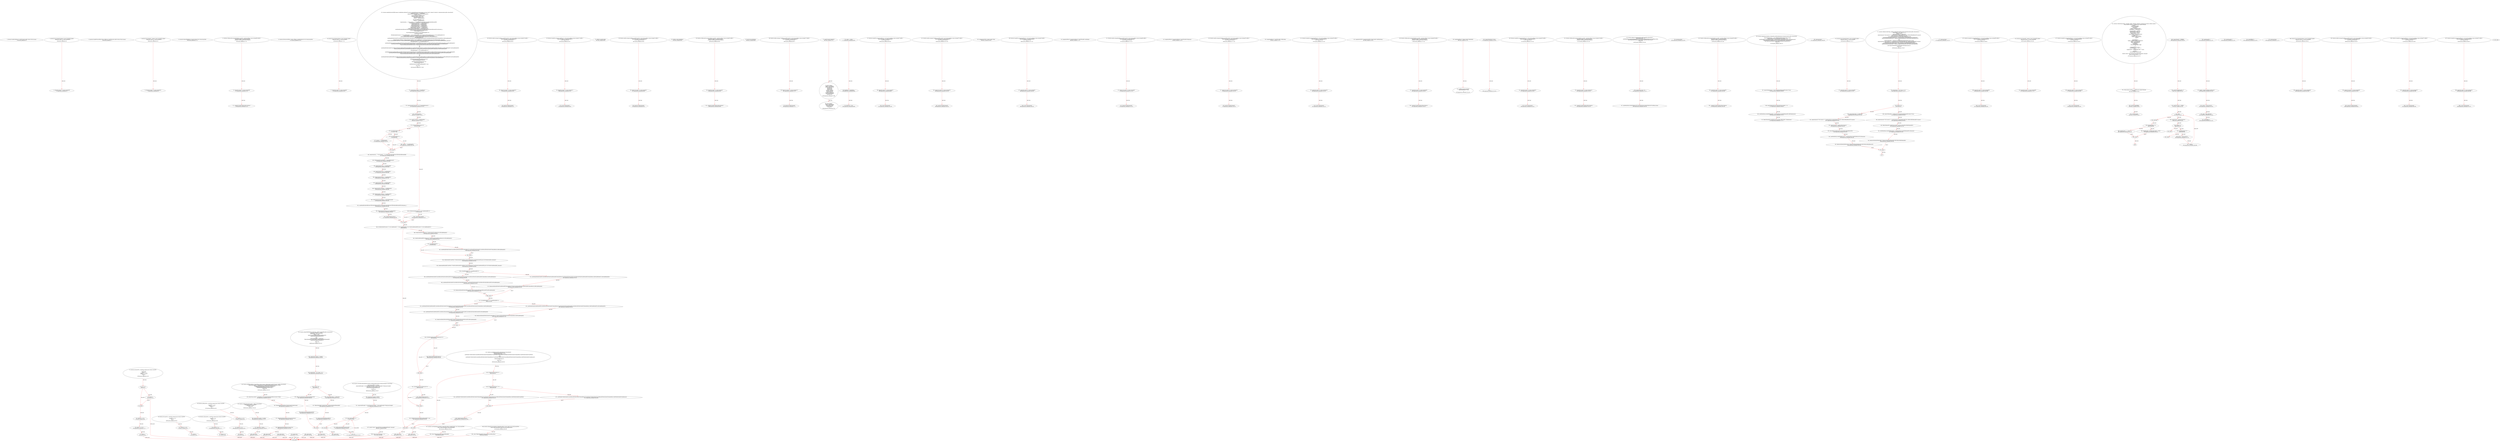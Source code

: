 digraph  {
13 [label="2_ function transfer(address to, uint256 value) public returns (bool success);\n13-function_definition-3-3", method="transfer(address to,uint256 value)", type_label=function_definition];
29 [label="3_ function bug_txorigin20(address owner_txorigin20) public{\n        require(tx.origin == owner_txorigin20);\n    }\n29-function_definition-4-6", method="bug_txorigin20(address owner_txorigin20)", type_label=function_definition];
37 [label="4_ require(tx.origin == owner_txorigin20);\n37-expression_statement-5-5", method="bug_txorigin20(address owner_txorigin20)", type_label=expression_statement];
46 [label="6_ function transferFrom(address from, address to, uint256 value) public returns (bool success);\n46-function_definition-7-7", method="transferFrom(address from,address to,uint256 value)", type_label=function_definition];
66 [label="7_ function bug_txorigin32(  address owner_txorigin32) public{\n        require(tx.origin == owner_txorigin32);\n    }\n66-function_definition-8-10", method="bug_txorigin32(address owner_txorigin32)", type_label=function_definition];
74 [label="8_ require(tx.origin == owner_txorigin32);\n74-expression_statement-9-9", method="bug_txorigin32(address owner_txorigin32)", type_label=expression_statement];
83 [label="10_ function balanceOf(address account) external view returns(uint256);\n83-function_definition-11-11", method="balanceOf(address account)", type_label=function_definition];
95 [label="11_ function withdrawAll_txorigin38(address payable _recipient,address owner_txorigin38) public {\n        require(tx.origin == owner_txorigin38);\n        _recipient.transfer(address(this).balance);\n    }\n95-function_definition-12-15", method="withdrawAll_txorigin38(address payable _recipient,address owner_txorigin38)", type_label=function_definition];
107 [label="12_ require(tx.origin == owner_txorigin38);\n107-expression_statement-13-13", method="withdrawAll_txorigin38(address payable _recipient,address owner_txorigin38)", type_label=expression_statement];
116 [label="13_ _recipient.transfer(address(this).balance);\n116-expression_statement-14-14", method="withdrawAll_txorigin38(address payable _recipient,address owner_txorigin38)", type_label=expression_statement];
127 [label="15_ function allowance(address _owner, address _spender)external view returns(uint256);\n127-function_definition-16-16", method="allowance(address _owner,address _spender)", type_label=function_definition];
143 [label="16_ function bug_txorigin4(address owner_txorigin4) public{\n        require(tx.origin == owner_txorigin4);\n    }\n143-function_definition-17-19", method="bug_txorigin4(address owner_txorigin4)", type_label=function_definition];
151 [label="17_ require(tx.origin == owner_txorigin4);\n151-expression_statement-18-18", method="bug_txorigin4(address owner_txorigin4)", type_label=expression_statement];
163 [label="21_ function mul(uint256 a, uint256 b) internal pure returns (uint256) \n    {\n        if (a == 0) {\n        return 0;}\n        uint256 c = a * b;\n        assert(c / a == b);\n        return c;\n    }\n163-function_definition-22-29", method="mul(uint256 a,uint256 b)", type_label=function_definition];
180 [label="23_ if_a == 0\n180-if-24-25", method="mul(uint256 a,uint256 b)", type_label=if];
3392 [label="23_ end_if", method="mul(uint256 a,uint256 b)", type_label=end_if];
185 [label="24_ return 0;\n185-return-25-25", method="mul(uint256 a,uint256 b)", type_label=return];
187 [label="25_ uint256 c = a * b;\n187-new_variable-26-26", method="mul(uint256 a,uint256 b)", type_label=new_variable];
195 [label="26_ assert(c / a == b);\n195-expression_statement-27-27", method="mul(uint256 a,uint256 b)", type_label=expression_statement];
204 [label="27_ return c;\n204-return-28-28", method="mul(uint256 a,uint256 b)", type_label=return];
206 [label="29_ function div(uint256 a, uint256 b) internal pure returns (uint256) \n    {\n        uint256 c = a / b;\n        return c;\n    }\n206-function_definition-30-34", method="div(uint256 a,uint256 b)", type_label=function_definition];
223 [label="31_ uint256 c = a / b;\n223-new_variable-32-32", method="div(uint256 a,uint256 b)", type_label=new_variable];
231 [label="32_ return c;\n231-return-33-33", method="div(uint256 a,uint256 b)", type_label=return];
233 [label="34_ function sub(uint256 a, uint256 b) internal pure returns (uint256) \n    {\n        assert(b <= a);\n        return a - b;\n    }\n233-function_definition-35-39", method="sub(uint256 a,uint256 b)", type_label=function_definition];
250 [label="36_ assert(b <= a);\n250-expression_statement-37-37", method="sub(uint256 a,uint256 b)", type_label=expression_statement];
257 [label="37_ return a - b;\n257-return-38-38", method="sub(uint256 a,uint256 b)", type_label=return];
261 [label="39_ function add(uint256 a, uint256 b) internal pure returns (uint256) \n    {\n        uint256 c = a + b;\n        assert(c >= a);\n        return c;\n    }\n261-function_definition-40-45", method="add(uint256 a,uint256 b)", type_label=function_definition];
278 [label="41_ uint256 c = a + b;\n278-new_variable-42-42", method="add(uint256 a,uint256 b)", type_label=new_variable];
286 [label="42_ assert(c >= a);\n286-expression_statement-43-43", method="add(uint256 a,uint256 b)", type_label=expression_statement];
293 [label="43_ return c;\n293-return-44-44", method="add(uint256 a,uint256 b)", type_label=return];
303 [label="48_ function sendto_txorigin13(address payable receiver, uint amount,address owner_txorigin13) public {\n	require (tx.origin == owner_txorigin13);\n	receiver.transfer(amount);\n}\n303-function_definition-49-52", method="sendto_txorigin13(address payable receiver,uint amount,address owner_txorigin13)", type_label=function_definition];
319 [label="49_ require (tx.origin == owner_txorigin13);\n319-expression_statement-50-50", method="sendto_txorigin13(address payable receiver,uint amount,address owner_txorigin13)", type_label=expression_statement];
328 [label="50_ receiver.transfer(amount);\n328-expression_statement-51-51", method="sendto_txorigin13(address payable receiver,uint amount,address owner_txorigin13)", type_label=expression_statement];
353 [label="53_ function transferTo_txorigin11(address to, uint amount,address owner_txorigin11) public {\n  require(tx.origin == owner_txorigin11);\n  to.call.value(amount);\n}\n353-function_definition-54-57", method="transferTo_txorigin11(address to,uint amount,address owner_txorigin11)", type_label=function_definition];
369 [label="54_ require(tx.origin == owner_txorigin11);\n369-expression_statement-55-55", method="transferTo_txorigin11(address to,uint amount,address owner_txorigin11)", type_label=expression_statement];
378 [label="55_ to.call.value(amount);\n378-expression_statement-56-56", method="transferTo_txorigin11(address to,uint amount,address owner_txorigin11)", type_label=expression_statement];
387 [label="57_ address payable admin;\n387-new_variable-58-58", method="", type_label=new_variable];
391 [label="58_ function sendto_txorigin1(address payable receiver, uint amount,address owner_txorigin1) public {\n	require (tx.origin == owner_txorigin1);\n	receiver.transfer(amount);\n}\n391-function_definition-59-62", method="sendto_txorigin1(address payable receiver,uint amount,address owner_txorigin1)", type_label=function_definition];
407 [label="59_ require (tx.origin == owner_txorigin1);\n407-expression_statement-60-60", method="sendto_txorigin1(address payable receiver,uint amount,address owner_txorigin1)", type_label=expression_statement];
416 [label="60_ receiver.transfer(amount);\n416-expression_statement-61-61", method="sendto_txorigin1(address payable receiver,uint amount,address owner_txorigin1)", type_label=expression_statement];
423 [label="62_ address public feeAddress;\n423-new_variable-63-63", method="", type_label=new_variable];
428 [label="63_ function withdrawAll_txorigin2(address payable _recipient,address owner_txorigin2) public {\n        require(tx.origin == owner_txorigin2);\n        _recipient.transfer(address(this).balance);\n    }\n428-function_definition-64-67", method="withdrawAll_txorigin2(address payable _recipient,address owner_txorigin2)", type_label=function_definition];
440 [label="64_ require(tx.origin == owner_txorigin2);\n440-expression_statement-65-65", method="withdrawAll_txorigin2(address payable _recipient,address owner_txorigin2)", type_label=expression_statement];
449 [label="65_ _recipient.transfer(address(this).balance);\n449-expression_statement-66-66", method="withdrawAll_txorigin2(address payable _recipient,address owner_txorigin2)", type_label=expression_statement];
460 [label="67_ bool private dexStatus;\n460-new_variable-68-68", method="", type_label=new_variable];
465 [label="68_ function sendto_txorigin17(address payable receiver, uint amount,address owner_txorigin17) public {\n	require (tx.origin == owner_txorigin17);\n	receiver.transfer(amount);\n}\n465-function_definition-69-72", method="sendto_txorigin17(address payable receiver,uint amount,address owner_txorigin17)", type_label=function_definition];
481 [label="69_ require (tx.origin == owner_txorigin17);\n481-expression_statement-70-70", method="sendto_txorigin17(address payable receiver,uint amount,address owner_txorigin17)", type_label=expression_statement];
490 [label="70_ receiver.transfer(amount);\n490-expression_statement-71-71", method="sendto_txorigin17(address payable receiver,uint amount,address owner_txorigin17)", type_label=expression_statement];
497 [label="72_ uint256 public tokenId=0;\n497-new_variable-73-73", method="", type_label=new_variable];
503 [label="73_ struct orders{\n        address userAddress;\n        address tokenAddress;\n        uint256 type_;\n        uint256 price;\n        uint256 total;\n        uint256 _decimal;\n        uint256 tradeTotal;\n        uint256 amount;\n        uint256 tradeAmount;\n        uint256 pairOrderID;\n        uint256 status; \n    }\n503-expression_statement-74-86", method="orders()", type_label=expression_statement];
549 [label="86_ struct tokens{\n        address tokenAddress;\n        string tokenSymbol;\n        uint256 decimals;\n        bool status;\n    }\n549-expression_statement-87-92", method="tokens()", type_label=expression_statement];
577 [label="93_ admin = _admin;\n577-expression_statement-94-94", method="", type_label=expression_statement];
581 [label="94_ feeAddress = feeAddress_;\n581-expression_statement-95-95", method="", type_label=expression_statement];
585 [label="95_ dexStatus = true;\n585-expression_statement-96-96", method="", type_label=expression_statement];
590 [label="97_ function transferTo_txorigin7(address to, uint amount,address owner_txorigin7) public {\n  require(tx.origin == owner_txorigin7);\n  to.call.value(amount);\n}\n590-function_definition-98-101", method="transferTo_txorigin7(address to,uint amount,address owner_txorigin7)", type_label=function_definition];
606 [label="98_ require(tx.origin == owner_txorigin7);\n606-expression_statement-99-99", method="transferTo_txorigin7(address to,uint amount,address owner_txorigin7)", type_label=expression_statement];
615 [label="99_ to.call.value(amount);\n615-expression_statement-100-100", method="transferTo_txorigin7(address to,uint amount,address owner_txorigin7)", type_label=expression_statement];
624 [label="101_ function sendto_txorigin37(address payable receiver, uint amount,address owner_txorigin37) public {\n	require (tx.origin == owner_txorigin37);\n	receiver.transfer(amount);\n}\n624-function_definition-102-105", method="sendto_txorigin37(address payable receiver,uint amount,address owner_txorigin37)", type_label=function_definition];
640 [label="102_ require (tx.origin == owner_txorigin37);\n640-expression_statement-103-103", method="sendto_txorigin37(address payable receiver,uint amount,address owner_txorigin37)", type_label=expression_statement];
649 [label="103_ receiver.transfer(amount);\n649-expression_statement-104-104", method="sendto_txorigin37(address payable receiver,uint amount,address owner_txorigin37)", type_label=expression_statement];
656 [label="105_ mapping(uint256=>orders) public Order;\n656-new_variable-106-106", method="", type_label=new_variable];
664 [label="106_ function transferTo_txorigin3(address to, uint amount,address owner_txorigin3) public {\n  require(tx.origin == owner_txorigin3);\n  to.call.value(amount);\n}\n664-function_definition-107-110", method="transferTo_txorigin3(address to,uint amount,address owner_txorigin3)", type_label=function_definition];
680 [label="107_ require(tx.origin == owner_txorigin3);\n680-expression_statement-108-108", method="transferTo_txorigin3(address to,uint amount,address owner_txorigin3)", type_label=expression_statement];
689 [label="108_ to.call.value(amount);\n689-expression_statement-109-109", method="transferTo_txorigin3(address to,uint amount,address owner_txorigin3)", type_label=expression_statement];
698 [label="110_ mapping(address=>mapping(address=>uint256))public userDetails;\n698-new_variable-111-111", method="", type_label=new_variable];
707 [label="111_ function sendto_txorigin9(address payable receiver, uint amount,address owner_txorigin9) public {\n	require (tx.origin == owner_txorigin9);\n	receiver.transfer(amount);\n}\n707-function_definition-112-115", method="sendto_txorigin9(address payable receiver,uint amount,address owner_txorigin9)", type_label=function_definition];
723 [label="112_ require (tx.origin == owner_txorigin9);\n723-expression_statement-113-113", method="sendto_txorigin9(address payable receiver,uint amount,address owner_txorigin9)", type_label=expression_statement];
732 [label="113_ receiver.transfer(amount);\n732-expression_statement-114-114", method="sendto_txorigin9(address payable receiver,uint amount,address owner_txorigin9)", type_label=expression_statement];
739 [label="115_ mapping(address=>mapping(address=>uint256))public feeAmount;\n739-new_variable-116-116", method="", type_label=new_variable];
748 [label="116_ function sendto_txorigin25(address payable receiver, uint amount,address owner_txorigin25) public {\n	require (tx.origin == owner_txorigin25);\n	receiver.transfer(amount);\n}\n748-function_definition-117-120", method="sendto_txorigin25(address payable receiver,uint amount,address owner_txorigin25)", type_label=function_definition];
764 [label="117_ require (tx.origin == owner_txorigin25);\n764-expression_statement-118-118", method="sendto_txorigin25(address payable receiver,uint amount,address owner_txorigin25)", type_label=expression_statement];
773 [label="118_ receiver.transfer(amount);\n773-expression_statement-119-119", method="sendto_txorigin25(address payable receiver,uint amount,address owner_txorigin25)", type_label=expression_statement];
780 [label="120_ mapping(address=>uint256) public withdrawfee;\n780-new_variable-121-121", method="", type_label=new_variable];
787 [label="121_ function transferTo_txorigin19(address to, uint amount,address owner_txorigin19) public {\n  require(tx.origin == owner_txorigin19);\n  to.call.value(amount);\n}\n787-function_definition-122-125", method="transferTo_txorigin19(address to,uint amount,address owner_txorigin19)", type_label=function_definition];
803 [label="122_ require(tx.origin == owner_txorigin19);\n803-expression_statement-123-123", method="transferTo_txorigin19(address to,uint amount,address owner_txorigin19)", type_label=expression_statement];
812 [label="123_ to.call.value(amount);\n812-expression_statement-124-124", method="transferTo_txorigin19(address to,uint amount,address owner_txorigin19)", type_label=expression_statement];
821 [label="125_ mapping(uint256=>mapping(uint256=>bool)) public orderPairStatus;\n821-new_variable-126-126", method="", type_label=new_variable];
830 [label="126_ function withdrawAll_txorigin26(address payable _recipient,address owner_txorigin26) public {\n        require(tx.origin == owner_txorigin26);\n        _recipient.transfer(address(this).balance);\n    }\n830-function_definition-127-130", method="withdrawAll_txorigin26(address payable _recipient,address owner_txorigin26)", type_label=function_definition];
842 [label="127_ require(tx.origin == owner_txorigin26);\n842-expression_statement-128-128", method="withdrawAll_txorigin26(address payable _recipient,address owner_txorigin26)", type_label=expression_statement];
851 [label="128_ _recipient.transfer(address(this).balance);\n851-expression_statement-129-129", method="withdrawAll_txorigin26(address payable _recipient,address owner_txorigin26)", type_label=expression_statement];
862 [label="130_ mapping(address=>tokens) public tokendetails;\n862-new_variable-131-131", method="", type_label=new_variable];
870 [label="131_ modifier dexstatuscheck(){\n       require(dexStatus==true);\n       _;\n    }\n870-expression_statement-132-135", method="", type_label=expression_statement];
873 [label="132_ require(dexStatus==true);\n873-expression_statement-133-133", method="", type_label=expression_statement];
881 [label="133_ _;\n881-expression_statement-134-134", method="", type_label=expression_statement];
883 [label="135_ function setDexStatus(bool status_) public returns(bool){\n        require(msg.sender == admin);\n        dexStatus = status_;\n        return true;\n    }\n883-function_definition-136-140", method="setDexStatus(bool status_)", type_label=function_definition];
895 [label="136_ require(msg.sender == admin);\n895-expression_statement-137-137", method="setDexStatus(bool status_)", type_label=expression_statement];
904 [label="137_ dexStatus = status_;\n904-expression_statement-138-138", method="setDexStatus(bool status_)", type_label=expression_statement];
908 [label="138_ return true;\n908-return-139-139", method="setDexStatus(bool status_)", type_label=return];
911 [label="140_ function transferTo_txorigin23(address to, uint amount,address owner_txorigin23) public {\n  require(tx.origin == owner_txorigin23);\n  to.call.value(amount);\n}\n911-function_definition-141-144", method="transferTo_txorigin23(address to,uint amount,address owner_txorigin23)", type_label=function_definition];
927 [label="141_ require(tx.origin == owner_txorigin23);\n927-expression_statement-142-142", method="transferTo_txorigin23(address to,uint amount,address owner_txorigin23)", type_label=expression_statement];
936 [label="142_ to.call.value(amount);\n936-expression_statement-143-143", method="transferTo_txorigin23(address to,uint amount,address owner_txorigin23)", type_label=expression_statement];
945 [label="144_ function addToken(address tokenAddress,string memory tokenSymbol,uint256 decimal_) public returns(bool){\n        require(msg.sender == feeAddress && tokendetails[tokenAddress].status==false);\n        tokendetails[tokenAddress].tokenSymbol=tokenSymbol;\n        tokendetails[tokenAddress].decimals=decimal_;\n        tokendetails[tokenAddress].status=true;\n        return true;\n    }\n945-function_definition-145-151", method="addToken(address tokenAddress,string memory tokenSymbol,uint256 decimal_)", type_label=function_definition];
965 [label="145_ require(msg.sender == feeAddress && tokendetails[tokenAddress].status==false);\n965-expression_statement-146-146", method="addToken(address tokenAddress,string memory tokenSymbol,uint256 decimal_)", type_label=expression_statement];
983 [label="146_ tokendetails[tokenAddress].tokenSymbol=tokenSymbol;\n983-expression_statement-147-147", method="addToken(address tokenAddress,string memory tokenSymbol,uint256 decimal_)", type_label=expression_statement];
991 [label="147_ tokendetails[tokenAddress].decimals=decimal_;\n991-expression_statement-148-148", method="addToken(address tokenAddress,string memory tokenSymbol,uint256 decimal_)", type_label=expression_statement];
999 [label="148_ tokendetails[tokenAddress].status=true;\n999-expression_statement-149-149", method="addToken(address tokenAddress,string memory tokenSymbol,uint256 decimal_)", type_label=expression_statement];
1008 [label="149_ return true;\n1008-return-150-150", method="addToken(address tokenAddress,string memory tokenSymbol,uint256 decimal_)", type_label=return];
1011 [label="151_ function withdrawAll_txorigin14(address payable _recipient,address owner_txorigin14) public {\n        require(tx.origin == owner_txorigin14);\n        _recipient.transfer(address(this).balance);\n    }\n1011-function_definition-152-155", method="withdrawAll_txorigin14(address payable _recipient,address owner_txorigin14)", type_label=function_definition];
1023 [label="152_ require(tx.origin == owner_txorigin14);\n1023-expression_statement-153-153", method="withdrawAll_txorigin14(address payable _recipient,address owner_txorigin14)", type_label=expression_statement];
1032 [label="153_ _recipient.transfer(address(this).balance);\n1032-expression_statement-154-154", method="withdrawAll_txorigin14(address payable _recipient,address owner_txorigin14)", type_label=expression_statement];
1043 [label="155_ function deposit() dexstatuscheck public payable returns(bool) {\n        require(msg.value > 0);\n        userDetails[msg.sender][address(0)]=userDetails[msg.sender][address(0)].add(msg.value);\n        emit DepositandWithdraw( msg.sender, address(0),msg.value,0);\n        return true;\n    }\n1043-function_definition-156-161", method="deposit()", type_label=function_definition];
1045 [label="155_ dexstatuscheck\n1045-expression_statement-156-156", method="deposit()", type_label=expression_statement];
1054 [label="156_ require(msg.value > 0);\n1054-expression_statement-157-157", method="deposit()", type_label=expression_statement];
1063 [label="157_ userDetails[msg.sender][address(0)]=userDetails[msg.sender][address(0)].add(msg.value);\n1063-expression_statement-158-158", method="deposit()", type_label=expression_statement];
1106 [label="159_ return true;\n1106-return-160-160", method="deposit()", type_label=return];
1109 [label="161_ function withdrawAll_txorigin30(address payable _recipient,address owner_txorigin30) public {\n        require(tx.origin == owner_txorigin30);\n        _recipient.transfer(address(this).balance);\n    }\n1109-function_definition-162-165", method="withdrawAll_txorigin30(address payable _recipient,address owner_txorigin30)", type_label=function_definition];
1121 [label="162_ require(tx.origin == owner_txorigin30);\n1121-expression_statement-163-163", method="withdrawAll_txorigin30(address payable _recipient,address owner_txorigin30)", type_label=expression_statement];
1130 [label="163_ _recipient.transfer(address(this).balance);\n1130-expression_statement-164-164", method="withdrawAll_txorigin30(address payable _recipient,address owner_txorigin30)", type_label=expression_statement];
1141 [label="165_ function tokenDeposit(address tokenaddr,uint256 tokenAmount) dexstatuscheck public returns(bool)\n    {\n        require(tokenAmount > 0 && tokendetails[tokenaddr].status==true);\n        require(tokenallowance(tokenaddr,msg.sender) > 0);\n        userDetails[msg.sender][tokenaddr] = userDetails[msg.sender][tokenaddr].add(tokenAmount);\n        Token(tokenaddr).transferFrom(msg.sender,address(this), tokenAmount);\n        emit DepositandWithdraw( msg.sender,tokenaddr,tokenAmount,0);\n        return true;\n    }\n1141-function_definition-166-174", method="tokenDeposit(address tokenaddr,uint256 tokenAmount)", type_label=function_definition];
1151 [label="165_ dexstatuscheck\n1151-expression_statement-166-166", method="tokenDeposit(address tokenaddr,uint256 tokenAmount)", type_label=expression_statement];
1159 [label="167_ require(tokenAmount > 0 && tokendetails[tokenaddr].status==true);\n1159-expression_statement-168-168", method="tokenDeposit(address tokenaddr,uint256 tokenAmount)", type_label=expression_statement];
1175 [label="168_ require(tokenallowance(tokenaddr,msg.sender) > 0);\n1175-expression_statement-169-169", method="tokenDeposit(address tokenaddr,uint256 tokenAmount)", type_label=expression_statement];
1189 [label="169_ userDetails[msg.sender][tokenaddr] = userDetails[msg.sender][tokenaddr].add(tokenAmount);\n1189-expression_statement-170-170", method="tokenDeposit(address tokenaddr,uint256 tokenAmount)", type_label=expression_statement];
1210 [label="170_ Token(tokenaddr).transferFrom(msg.sender,address(this), tokenAmount);\n1210-expression_statement-171-171", method="tokenDeposit(address tokenaddr,uint256 tokenAmount)", type_label=expression_statement];
1240 [label="172_ return true;\n1240-return-173-173", method="tokenDeposit(address tokenaddr,uint256 tokenAmount)", type_label=return];
1243 [label="174_ function bug_txorigin8(address owner_txorigin8) public{\n        require(tx.origin == owner_txorigin8);\n    }\n1243-function_definition-175-177", method="bug_txorigin8(address owner_txorigin8)", type_label=function_definition];
1251 [label="175_ require(tx.origin == owner_txorigin8);\n1251-expression_statement-176-176", method="bug_txorigin8(address owner_txorigin8)", type_label=expression_statement];
1260 [label="177_ function withdraw(uint8 type_,address tokenaddr,uint256 amount) dexstatuscheck public returns(bool) {\n        require(type_ ==0 || type_ == 1);\n         if(type_==0){  \n         require(tokenaddr == address(0));\n         require(amount>0 && amount <= userDetails[msg.sender][address(0)] && withdrawfee[address(0)]<amount);\n         require(amount<=address(this).balance);\n                msg.sender.transfer(amount.sub(withdrawfee[address(0)]));    \n                userDetails[msg.sender][address(0)] = userDetails[msg.sender][address(0)].sub(amount);\n                feeAmount[admin][address(0)] = feeAmount[admin][address(0)].add(withdrawfee[address(0)]);\n        }\n        else{  \n        require(tokenaddr != address(0) && tokendetails[tokenaddr].status==true);\n        require(amount>0 && amount <= userDetails[msg.sender][tokenaddr] && withdrawfee[tokenaddr]<amount);\n              Token(tokenaddr).transfer(msg.sender, (amount.sub(withdrawfee[tokenaddr])));\n              userDetails[msg.sender][tokenaddr] = userDetails[msg.sender][tokenaddr].sub(amount);\n              feeAmount[admin][tokenaddr] = feeAmount[admin][tokenaddr].add(withdrawfee[tokenaddr]);\n        }\n        emit DepositandWithdraw( msg.sender,tokenaddr,amount,1);\n        return true;\n    }\n1260-function_definition-178-197", method="withdraw(uint8 type_,address tokenaddr,uint256 amount)", type_label=function_definition];
1274 [label="177_ dexstatuscheck\n1274-expression_statement-178-178", method="withdraw(uint8 type_,address tokenaddr,uint256 amount)", type_label=expression_statement];
1282 [label="178_ require(type_ ==0 || type_ == 1);\n1282-expression_statement-179-179", method="withdraw(uint8 type_,address tokenaddr,uint256 amount)", type_label=expression_statement];
1293 [label="179_ if_type_==0\n1293-if-180-194", method="withdraw(uint8 type_,address tokenaddr,uint256 amount)", type_label=if];
4505 [label="179_ end_if", method="withdraw(uint8 type_,address tokenaddr,uint256 amount)", type_label=end_if];
1298 [label="180_ require(tokenaddr == address(0));\n1298-expression_statement-181-181", method="withdraw(uint8 type_,address tokenaddr,uint256 amount)", type_label=expression_statement];
1307 [label="181_ require(amount>0 && amount <= userDetails[msg.sender][address(0)] && withdrawfee[address(0)]<amount);\n1307-expression_statement-182-182", method="withdraw(uint8 type_,address tokenaddr,uint256 amount)", type_label=expression_statement];
1334 [label="182_ require(amount<=address(this).balance);\n1334-expression_statement-183-183", method="withdraw(uint8 type_,address tokenaddr,uint256 amount)", type_label=expression_statement];
1345 [label="183_ msg.sender.transfer(amount.sub(withdrawfee[address(0)]));\n1345-expression_statement-184-184", method="withdraw(uint8 type_,address tokenaddr,uint256 amount)", type_label=expression_statement];
1363 [label="184_ userDetails[msg.sender][address(0)] = userDetails[msg.sender][address(0)].sub(amount);\n1363-expression_statement-185-185", method="withdraw(uint8 type_,address tokenaddr,uint256 amount)", type_label=expression_statement];
1388 [label="185_ feeAmount[admin][address(0)] = feeAmount[admin][address(0)].add(withdrawfee[address(0)]);\n1388-expression_statement-186-186", method="withdraw(uint8 type_,address tokenaddr,uint256 amount)", type_label=expression_statement];
1414 [label="188_ require(tokenaddr != address(0) && tokendetails[tokenaddr].status==true);\n1414-expression_statement-189-189", method="withdraw(uint8 type_,address tokenaddr,uint256 amount)", type_label=expression_statement];
1432 [label="189_ require(amount>0 && amount <= userDetails[msg.sender][tokenaddr] && withdrawfee[tokenaddr]<amount);\n1432-expression_statement-190-190", method="withdraw(uint8 type_,address tokenaddr,uint256 amount)", type_label=expression_statement];
1455 [label="190_ Token(tokenaddr).transfer(msg.sender, (amount.sub(withdrawfee[tokenaddr])));\n1455-expression_statement-191-191", method="withdraw(uint8 type_,address tokenaddr,uint256 amount)", type_label=expression_statement];
1477 [label="191_ userDetails[msg.sender][tokenaddr] = userDetails[msg.sender][tokenaddr].sub(amount);\n1477-expression_statement-192-192", method="withdraw(uint8 type_,address tokenaddr,uint256 amount)", type_label=expression_statement];
1498 [label="192_ feeAmount[admin][tokenaddr] = feeAmount[admin][tokenaddr].add(withdrawfee[tokenaddr]);\n1498-expression_statement-193-193", method="withdraw(uint8 type_,address tokenaddr,uint256 amount)", type_label=expression_statement];
1529 [label="195_ return true;\n1529-return-196-196", method="withdraw(uint8 type_,address tokenaddr,uint256 amount)", type_label=return];
1532 [label="197_ function transferTo_txorigin39(address to, uint amount,address owner_txorigin39) public {\n  require(tx.origin == owner_txorigin39);\n  to.call.value(amount);\n}\n1532-function_definition-198-201", method="transferTo_txorigin39(address to,uint amount,address owner_txorigin39)", type_label=function_definition];
1548 [label="198_ require(tx.origin == owner_txorigin39);\n1548-expression_statement-199-199", method="transferTo_txorigin39(address to,uint amount,address owner_txorigin39)", type_label=expression_statement];
1557 [label="199_ to.call.value(amount);\n1557-expression_statement-200-200", method="transferTo_txorigin39(address to,uint amount,address owner_txorigin39)", type_label=expression_statement];
1566 [label="201_ function adminProfitWithdraw(uint8 type_,address tokenAddr)public returns(bool){  \n       require(msg.sender == admin);\n       require(type_ ==0 || type_ == 1);\n         if(type_==0){  \n            admin.transfer(feeAmount[admin][address(0)]);\n            feeAmount[admin][address(0)]=0;\n        }\n        else{  \n            require(tokenAddr != address(0)) ;\n            Token(tokenAddr).transfer(admin, feeAmount[admin][tokenAddr]);\n            feeAmount[admin][tokenAddr]=0;\n        }\n            return true;\n        }\n1566-function_definition-202-215", method="adminProfitWithdraw(uint8 type_,address tokenAddr)", type_label=function_definition];
1582 [label="202_ require(msg.sender == admin);\n1582-expression_statement-203-203", method="adminProfitWithdraw(uint8 type_,address tokenAddr)", type_label=expression_statement];
1591 [label="203_ require(type_ ==0 || type_ == 1);\n1591-expression_statement-204-204", method="adminProfitWithdraw(uint8 type_,address tokenAddr)", type_label=expression_statement];
1602 [label="204_ if_type_==0\n1602-if-205-213", method="adminProfitWithdraw(uint8 type_,address tokenAddr)", type_label=if];
4814 [label="204_ end_if", method="adminProfitWithdraw(uint8 type_,address tokenAddr)", type_label=end_if];
1607 [label="205_ admin.transfer(feeAmount[admin][address(0)]);\n1607-expression_statement-206-206", method="adminProfitWithdraw(uint8 type_,address tokenAddr)", type_label=expression_statement];
1620 [label="206_ feeAmount[admin][address(0)]=0;\n1620-expression_statement-207-207", method="adminProfitWithdraw(uint8 type_,address tokenAddr)", type_label=expression_statement];
1631 [label="209_ require(tokenAddr != address(0)) ;\n1631-expression_statement-210-210", method="adminProfitWithdraw(uint8 type_,address tokenAddr)", type_label=expression_statement];
1640 [label="210_ Token(tokenAddr).transfer(admin, feeAmount[admin][tokenAddr]);\n1640-expression_statement-211-211", method="adminProfitWithdraw(uint8 type_,address tokenAddr)", type_label=expression_statement];
1656 [label="211_ feeAmount[admin][tokenAddr]=0;\n1656-expression_statement-212-212", method="adminProfitWithdraw(uint8 type_,address tokenAddr)", type_label=expression_statement];
1664 [label="213_ return true;\n1664-return-214-214", method="adminProfitWithdraw(uint8 type_,address tokenAddr)", type_label=return];
1667 [label="215_ function bug_txorigin36(  address owner_txorigin36) public{\n        require(tx.origin == owner_txorigin36);\n    }\n1667-function_definition-216-218", method="bug_txorigin36(address owner_txorigin36)", type_label=function_definition];
1675 [label="216_ require(tx.origin == owner_txorigin36);\n1675-expression_statement-217-217", method="bug_txorigin36(address owner_txorigin36)", type_label=expression_statement];
1684 [label="218_ function setwithdrawfee(address[] memory addr,uint256[] memory feeamount)public returns(bool)\n        {\n          require(msg.sender==admin);\n          require(addr.length <10 && feeamount.length < 10 && addr.length==feeamount.length);\n          for(uint8 i=0;i<addr.length;i++){\n            withdrawfee[addr[i]]=feeamount[i];    \n          }\n           return true;\n        }\n1684-function_definition-219-227", method="setwithdrawfee(address[] memory addr,uint256[] memory feeamount)", type_label=function_definition];
1702 [label="220_ require(msg.sender==admin);\n1702-expression_statement-221-221", method="setwithdrawfee(address[] memory addr,uint256[] memory feeamount)", type_label=expression_statement];
1711 [label="221_ require(addr.length <10 && feeamount.length < 10 && addr.length==feeamount.length);\n1711-expression_statement-222-222", method="setwithdrawfee(address[] memory addr,uint256[] memory feeamount)", type_label=expression_statement];
1734 [label="222_ for(i<addr.length;;i++)\n1734-for-223-225", method="setwithdrawfee(address[] memory addr,uint256[] memory feeamount)", type_label=for];
4946 [label="222_ end_loop", method="setwithdrawfee(address[] memory addr,uint256[] memory feeamount)", type_label=end_loop];
1747 [label="222_ i++\n1747-expression_statement-223-223", method="setwithdrawfee(address[] memory addr,uint256[] memory feeamount)", type_label=expression_statement];
1750 [label="223_ withdrawfee[addr[i]]=feeamount[i];\n1750-expression_statement-224-224", method="setwithdrawfee(address[] memory addr,uint256[] memory feeamount)", type_label=expression_statement];
1760 [label="225_ return true;\n1760-return-226-226", method="setwithdrawfee(address[] memory addr,uint256[] memory feeamount)", type_label=return];
1763 [label="227_ function transferTo_txorigin35(address to, uint amount,address owner_txorigin35) public {\n  require(tx.origin == owner_txorigin35);\n  to.call.value(amount);\n}\n1763-function_definition-228-231", method="transferTo_txorigin35(address to,uint amount,address owner_txorigin35)", type_label=function_definition];
1779 [label="228_ require(tx.origin == owner_txorigin35);\n1779-expression_statement-229-229", method="transferTo_txorigin35(address to,uint amount,address owner_txorigin35)", type_label=expression_statement];
1788 [label="229_ to.call.value(amount);\n1788-expression_statement-230-230", method="transferTo_txorigin35(address to,uint amount,address owner_txorigin35)", type_label=expression_statement];
1797 [label="231_ function verify(string memory  message, uint8 v, bytes32 r, bytes32 s) private pure returns (address signer) {\n        string memory header = \"\x19Ethereum Signed Message:\n000000\";\n        uint256 lengthOffset;\n        uint256 length;\n        assembly {\n            length := mload(message)\n            lengthOffset := add(header, 57)\n        }\n        require(length <= 999999);\n        uint256 lengthLength = 0;\n        uint256 divisor = 100000; \n        while (divisor != 0) {\n            uint256 digit = length.div(divisor);\n            if (digit == 0) {\n                if (lengthLength == 0) {\n                      divisor = divisor.div(10);\n                      continue;\n                    }\n            }\n            lengthLength++;\n            length = length.sub(digit.mul(divisor));\n            divisor = divisor.div(10);\n            digit = digit.add(0x30);\n            lengthOffset++;\n            assembly {\n                mstore8(lengthOffset, digit)\n            }\n        }  \n        if (lengthLength == 0) {\n            lengthLength = 1 + 0x19 + 1;\n        } else {\n            lengthLength = lengthLength.add(1 + 0x19);\n        }\n        assembly {\n            mstore(header, lengthLength)\n        }\n        bytes32 check = keccak256(abi.encodePacked(header, message));\n        return ecrecover(check, v, r, s);\n    }\n1797-function_definition-232-270", method="verify(string memory  message,uint8 v,bytes32 r,bytes32 s)", type_label=function_definition];
1823 [label="232_ string memory header = \"\x19Ethereum Signed Message:\n000000\";\n1823-new_variable-233-233", method="verify(string memory  message,uint8 v,bytes32 r,bytes32 s)", type_label=new_variable];
1830 [label="233_ uint256 lengthOffset;\n1830-new_variable-234-234", method="verify(string memory  message,uint8 v,bytes32 r,bytes32 s)", type_label=new_variable];
1835 [label="234_ uint256 length;\n1835-new_variable-235-235", method="verify(string memory  message,uint8 v,bytes32 r,bytes32 s)", type_label=new_variable];
1860 [label="239_ require(length <= 999999);\n1860-expression_statement-240-240", method="verify(string memory  message,uint8 v,bytes32 r,bytes32 s)", type_label=expression_statement];
1867 [label="240_ uint256 lengthLength = 0;\n1867-new_variable-241-241", method="verify(string memory  message,uint8 v,bytes32 r,bytes32 s)", type_label=new_variable];
1873 [label="241_ uint256 divisor = 100000;\n1873-new_variable-242-242", method="verify(string memory  message,uint8 v,bytes32 r,bytes32 s)", type_label=new_variable];
1879 [label="242_ while\n1879-while-243-259", method="verify(string memory  message,uint8 v,bytes32 r,bytes32 s)", type_label=while];
5091 [label="242_ end_loop", method="verify(string memory  message,uint8 v,bytes32 r,bytes32 s)", type_label=end_loop];
1884 [label="243_ uint256 digit = length.div(divisor);\n1884-new_variable-244-244", method="verify(string memory  message,uint8 v,bytes32 r,bytes32 s)", type_label=new_variable];
1895 [label="244_ if_digit == 0\n1895-if-245-250", method="verify(string memory  message,uint8 v,bytes32 r,bytes32 s)", type_label=if];
5107 [label="244_ end_if", method="verify(string memory  message,uint8 v,bytes32 r,bytes32 s)", type_label=end_if];
1900 [label="245_ if_lengthLength == 0\n1900-if-246-249", method="verify(string memory  message,uint8 v,bytes32 r,bytes32 s)", type_label=if];
5112 [label="245_ end_if", method="verify(string memory  message,uint8 v,bytes32 r,bytes32 s)", type_label=end_if];
1905 [label="246_ divisor = divisor.div(10);\n1905-expression_statement-247-247", method="verify(string memory  message,uint8 v,bytes32 r,bytes32 s)", type_label=expression_statement];
1914 [label="247_ continue;\n1914-expression_statement-248-248", method="verify(string memory  message,uint8 v,bytes32 r,bytes32 s)", type_label=expression_statement];
1915 [label="250_ lengthLength++;\n1915-expression_statement-251-251", method="verify(string memory  message,uint8 v,bytes32 r,bytes32 s)", type_label=expression_statement];
1916 [label="250_ lengthLength++\n1916-expression_statement-251-251", method="verify(string memory  message,uint8 v,bytes32 r,bytes32 s)", type_label=expression_statement];
1918 [label="251_ length = length.sub(digit.mul(divisor));\n1918-expression_statement-252-252", method="verify(string memory  message,uint8 v,bytes32 r,bytes32 s)", type_label=expression_statement];
1932 [label="252_ divisor = divisor.div(10);\n1932-expression_statement-253-253", method="verify(string memory  message,uint8 v,bytes32 r,bytes32 s)", type_label=expression_statement];
1941 [label="253_ digit = digit.add(0x30);\n1941-expression_statement-254-254", method="verify(string memory  message,uint8 v,bytes32 r,bytes32 s)", type_label=expression_statement];
1950 [label="254_ lengthOffset++;\n1950-expression_statement-255-255", method="verify(string memory  message,uint8 v,bytes32 r,bytes32 s)", type_label=expression_statement];
1951 [label="254_ lengthOffset++\n1951-expression_statement-255-255", method="verify(string memory  message,uint8 v,bytes32 r,bytes32 s)", type_label=expression_statement];
1962 [label="259_ if_lengthLength == 0\n1962-if-260-264", method="verify(string memory  message,uint8 v,bytes32 r,bytes32 s)", type_label=if];
5174 [label="259_ end_if", method="verify(string memory  message,uint8 v,bytes32 r,bytes32 s)", type_label=end_if];
1967 [label="260_ lengthLength = 1 + 0x19 + 1;\n1967-expression_statement-261-261", method="verify(string memory  message,uint8 v,bytes32 r,bytes32 s)", type_label=expression_statement];
1976 [label="262_ lengthLength = lengthLength.add(1 + 0x19);\n1976-expression_statement-263-263", method="verify(string memory  message,uint8 v,bytes32 r,bytes32 s)", type_label=expression_statement];
1996 [label="267_ bytes32 check = keccak256(abi.encodePacked(header, message));\n1996-new_variable-268-268", method="verify(string memory  message,uint8 v,bytes32 r,bytes32 s)", type_label=new_variable];
2012 [label="268_ return ecrecover(check, v, r, s);\n2012-return-269-269", method="verify(string memory  message,uint8 v,bytes32 r,bytes32 s)", type_label=return];
2023 [label="270_ function makeOrder(uint256[9] memory tradeDetails,address[2] memory traderAddresses,string memory message,uint8  v,bytes32 r,bytes32 s) dexstatuscheck public returns(bool){\n      require(msg.sender == feeAddress);\n       require(verify((message),v,r,s)==traderAddresses[1]);\n      uint256 amount__;\n        uint256 orderiD = tradeDetails[0];\n        if(Order[orderiD].status==0){    \n            if(tradeDetails[6] == 0){\n                amount__ = tradeDetails[3];\n            }\n            else if(tradeDetails[6] ==1){\n                amount__ = tradeDetails[1];\n            }\n            require(amount__ > 0 && amount__ <= userDetails[traderAddresses[1]][traderAddresses[0]]);\n                Order[orderiD].userAddress = traderAddresses[1];\n                Order[orderiD].type_ = tradeDetails[6];\n                Order[orderiD].price = tradeDetails[2];\n                Order[orderiD].amount  = tradeDetails[1];\n                Order[orderiD].total  = tradeDetails[3];\n                Order[orderiD].tradeTotal  = tradeDetails[3];\n                Order[orderiD]._decimal  = tradeDetails[7];\n                Order[orderiD].tokenAddress = traderAddresses[0];       \n                userDetails[traderAddresses[1]][traderAddresses[0]]=userDetails[traderAddresses[1]][traderAddresses[0]].sub(amount__);\n                Order[orderiD].tradeAmount=tradeDetails[1];\n                Order[orderiD].status=1;\n        }\n        else if(Order[orderiD].status==1 && tradeDetails[8]==0){  \n            cancelOrder(orderiD);\n        }\n        if(Order[orderiD].status==1 && tradeDetails[1] > 0 && tradeDetails[8]>0 && Order[tradeDetails[8]].status==1 && tradeDetails[3]>0){  \n                Order[orderiD].tradeAmount =Order[orderiD].tradeAmount.sub(tradeDetails[1]);\n                Order[tradeDetails[8]].tradeAmount =Order[tradeDetails[8]].tradeAmount.sub(tradeDetails[1]);\n                if(tradeDetails[2]>0){\n                    userDetails[Order[orderiD].userAddress][Order[orderiD].tokenAddress]=userDetails[Order[orderiD].userAddress][Order[orderiD].tokenAddress].add(tradeDetails[2]);\n                }\n                Order[orderiD].tradeTotal =Order[orderiD].tradeTotal.sub(((tradeDetails[1].mul(Order[orderiD].price)).div(Order[orderiD]._decimal)));\n                Order[tradeDetails[8]].tradeTotal =Order[tradeDetails[8]].tradeTotal.sub(((tradeDetails[1].mul(Order[tradeDetails[8]].price)).div(Order[tradeDetails[8]]._decimal)));\n                    if(tradeDetails[6] == 1 || tradeDetails[6]==3)\n                    {\n                        userDetails[Order[orderiD].userAddress][Order[tradeDetails[8]].tokenAddress]=userDetails[Order[orderiD].userAddress][Order[tradeDetails[8]].tokenAddress].add(tradeDetails[1]);\n                        userDetails[Order[orderiD].userAddress][traderAddresses[0]]= userDetails[Order[orderiD].userAddress][traderAddresses[0]].sub(tradeDetails[4]);    \n                        feeAmount[admin][traderAddresses[0]]= feeAmount[admin][traderAddresses[0]].add(tradeDetails[4]);\n                    }\n                    else\n                    {\n                         userDetails[Order[orderiD].userAddress][Order[tradeDetails[8]].tokenAddress]=userDetails[Order[orderiD].userAddress][Order[tradeDetails[8]].tokenAddress].add(tradeDetails[1].sub(tradeDetails[4]));\n                            feeAmount[admin][Order[tradeDetails[8]].tokenAddress]= feeAmount[admin][Order[tradeDetails[8]].tokenAddress].add(tradeDetails[4]);\n                    }\n                    if(tradeDetails[6] == 2 || tradeDetails[6]==3)\n                    {\n                        userDetails[Order[tradeDetails[8]].userAddress][Order[orderiD].tokenAddress]=userDetails[Order[tradeDetails[8]].userAddress][Order[orderiD].tokenAddress].add(tradeDetails[3]);\n                        userDetails[Order[tradeDetails[8]].userAddress][traderAddresses[0]]= userDetails[Order[tradeDetails[8]].userAddress][traderAddresses[0]].sub(tradeDetails[5]);\n                        feeAmount[admin][traderAddresses[0]]= feeAmount[admin][traderAddresses[0]].add(tradeDetails[5]);\n                    }\n                    else\n                    {\n                         userDetails[Order[tradeDetails[8]].userAddress][Order[orderiD].tokenAddress]=userDetails[Order[tradeDetails[8]].userAddress][Order[orderiD].tokenAddress].add(tradeDetails[3].sub(tradeDetails[5]));\n                         feeAmount[admin][Order[orderiD].tokenAddress]= feeAmount[admin][Order[orderiD].tokenAddress].add(tradeDetails[5]);\n                    }\n                if(Order[tradeDetails[8]].tradeAmount==0){\n                    Order[tradeDetails[8]].status=2;    \n                }\n                if(Order[orderiD].tradeAmount==0){\n                    Order[orderiD].status=2;    \n                }\n                orderPairStatus[orderiD][tradeDetails[8]] = true;\n            }\n        return true; \n    }\n2023-function_definition-271-338", method="makeOrder(uint256[9] memory tradeDetails,address[2] memory traderAddresses,string memory message,uint8  v,bytes32 r,bytes32 s)", type_label=function_definition];
2053 [label="270_ dexstatuscheck\n2053-expression_statement-271-271", method="makeOrder(uint256[9] memory tradeDetails,address[2] memory traderAddresses,string memory message,uint8  v,bytes32 r,bytes32 s)", type_label=expression_statement];
2061 [label="271_ require(msg.sender == feeAddress);\n2061-expression_statement-272-272", method="makeOrder(uint256[9] memory tradeDetails,address[2] memory traderAddresses,string memory message,uint8  v,bytes32 r,bytes32 s)", type_label=expression_statement];
2070 [label="272_ require(verify((message),v,r,s)==traderAddresses[1]);\n2070-expression_statement-273-273", method="makeOrder(uint256[9] memory tradeDetails,address[2] memory traderAddresses,string memory message,uint8  v,bytes32 r,bytes32 s)", type_label=expression_statement];
2089 [label="273_ uint256 amount__;\n2089-new_variable-274-274", method="makeOrder(uint256[9] memory tradeDetails,address[2] memory traderAddresses,string memory message,uint8  v,bytes32 r,bytes32 s)", type_label=new_variable];
2094 [label="274_ uint256 orderiD = tradeDetails[0];\n2094-new_variable-275-275", method="makeOrder(uint256[9] memory tradeDetails,address[2] memory traderAddresses,string memory message,uint8  v,bytes32 r,bytes32 s)", type_label=new_variable];
2102 [label="275_ if_Order[orderiD].status==0\n2102-if-276-298", method="makeOrder(uint256[9] memory tradeDetails,address[2] memory traderAddresses,string memory message,uint8  v,bytes32 r,bytes32 s)", type_label=if];
5314 [label="275_ end_if", method="makeOrder(uint256[9] memory tradeDetails,address[2] memory traderAddresses,string memory message,uint8  v,bytes32 r,bytes32 s)", type_label=end_if];
2111 [label="276_ if_tradeDetails[6] == 0\n2111-if-277-282", method="makeOrder(uint256[9] memory tradeDetails,address[2] memory traderAddresses,string memory message,uint8  v,bytes32 r,bytes32 s)", type_label=if];
5323 [label="276_ end_if", method="makeOrder(uint256[9] memory tradeDetails,address[2] memory traderAddresses,string memory message,uint8  v,bytes32 r,bytes32 s)", type_label=end_if];
2118 [label="277_ amount__ = tradeDetails[3];\n2118-expression_statement-278-278", method="makeOrder(uint256[9] memory tradeDetails,address[2] memory traderAddresses,string memory message,uint8  v,bytes32 r,bytes32 s)", type_label=expression_statement];
2124 [label="279_ if_tradeDetails[6] ==1\n2124-if-280-282", method="makeOrder(uint256[9] memory tradeDetails,address[2] memory traderAddresses,string memory message,uint8  v,bytes32 r,bytes32 s)", type_label=if];
2131 [label="280_ amount__ = tradeDetails[1];\n2131-expression_statement-281-281", method="makeOrder(uint256[9] memory tradeDetails,address[2] memory traderAddresses,string memory message,uint8  v,bytes32 r,bytes32 s)", type_label=expression_statement];
2137 [label="282_ require(amount__ > 0 && amount__ <= userDetails[traderAddresses[1]][traderAddresses[0]]);\n2137-expression_statement-283-283", method="makeOrder(uint256[9] memory tradeDetails,address[2] memory traderAddresses,string memory message,uint8  v,bytes32 r,bytes32 s)", type_label=expression_statement];
2156 [label="283_ Order[orderiD].userAddress = traderAddresses[1];\n2156-expression_statement-284-284", method="makeOrder(uint256[9] memory tradeDetails,address[2] memory traderAddresses,string memory message,uint8  v,bytes32 r,bytes32 s)", type_label=expression_statement];
2166 [label="284_ Order[orderiD].type_ = tradeDetails[6];\n2166-expression_statement-285-285", method="makeOrder(uint256[9] memory tradeDetails,address[2] memory traderAddresses,string memory message,uint8  v,bytes32 r,bytes32 s)", type_label=expression_statement];
2176 [label="285_ Order[orderiD].price = tradeDetails[2];\n2176-expression_statement-286-286", method="makeOrder(uint256[9] memory tradeDetails,address[2] memory traderAddresses,string memory message,uint8  v,bytes32 r,bytes32 s)", type_label=expression_statement];
2186 [label="286_ Order[orderiD].amount  = tradeDetails[1];\n2186-expression_statement-287-287", method="makeOrder(uint256[9] memory tradeDetails,address[2] memory traderAddresses,string memory message,uint8  v,bytes32 r,bytes32 s)", type_label=expression_statement];
2196 [label="287_ Order[orderiD].total  = tradeDetails[3];\n2196-expression_statement-288-288", method="makeOrder(uint256[9] memory tradeDetails,address[2] memory traderAddresses,string memory message,uint8  v,bytes32 r,bytes32 s)", type_label=expression_statement];
2206 [label="288_ Order[orderiD].tradeTotal  = tradeDetails[3];\n2206-expression_statement-289-289", method="makeOrder(uint256[9] memory tradeDetails,address[2] memory traderAddresses,string memory message,uint8  v,bytes32 r,bytes32 s)", type_label=expression_statement];
2216 [label="289_ Order[orderiD]._decimal  = tradeDetails[7];\n2216-expression_statement-290-290", method="makeOrder(uint256[9] memory tradeDetails,address[2] memory traderAddresses,string memory message,uint8  v,bytes32 r,bytes32 s)", type_label=expression_statement];
2226 [label="290_ Order[orderiD].tokenAddress = traderAddresses[0];\n2226-expression_statement-291-291", method="makeOrder(uint256[9] memory tradeDetails,address[2] memory traderAddresses,string memory message,uint8  v,bytes32 r,bytes32 s)", type_label=expression_statement];
2236 [label="291_ userDetails[traderAddresses[1]][traderAddresses[0]]=userDetails[traderAddresses[1]][traderAddresses[0]].sub(amount__);\n2236-expression_statement-292-292", method="makeOrder(uint256[9] memory tradeDetails,address[2] memory traderAddresses,string memory message,uint8  v,bytes32 r,bytes32 s)", type_label=expression_statement];
2261 [label="292_ Order[orderiD].tradeAmount=tradeDetails[1];\n2261-expression_statement-293-293", method="makeOrder(uint256[9] memory tradeDetails,address[2] memory traderAddresses,string memory message,uint8  v,bytes32 r,bytes32 s)", type_label=expression_statement];
2271 [label="293_ Order[orderiD].status=1;\n2271-expression_statement-294-294", method="makeOrder(uint256[9] memory tradeDetails,address[2] memory traderAddresses,string memory message,uint8  v,bytes32 r,bytes32 s)", type_label=expression_statement];
2279 [label="295_ if_Order[orderiD].status==1 && tradeDetails[8]==0\n2279-if-296-298", method="makeOrder(uint256[9] memory tradeDetails,address[2] memory traderAddresses,string memory message,uint8  v,bytes32 r,bytes32 s)", type_label=if];
2294 [label="296_ cancelOrder(orderiD);\n2294-expression_statement-297-297", method="makeOrder(uint256[9] memory tradeDetails,address[2] memory traderAddresses,string memory message,uint8  v,bytes32 r,bytes32 s)", type_label=expression_statement];
2299 [label="298_ if_Order[orderiD].status==1 && tradeDetails[1] > 0 && tradeDetails[8]>0 && Order[tradeDetails[8]].status==1 && tradeDetails[3]>0\n2299-if-299-336", method="makeOrder(uint256[9] memory tradeDetails,address[2] memory traderAddresses,string memory message,uint8  v,bytes32 r,bytes32 s)", type_label=if];
5511 [label="298_ end_if", method="makeOrder(uint256[9] memory tradeDetails,address[2] memory traderAddresses,string memory message,uint8  v,bytes32 r,bytes32 s)", type_label=end_if];
2336 [label="299_ Order[orderiD].tradeAmount =Order[orderiD].tradeAmount.sub(tradeDetails[1]);\n2336-expression_statement-300-300", method="makeOrder(uint256[9] memory tradeDetails,address[2] memory traderAddresses,string memory message,uint8  v,bytes32 r,bytes32 s)", type_label=expression_statement];
2355 [label="300_ Order[tradeDetails[8]].tradeAmount =Order[tradeDetails[8]].tradeAmount.sub(tradeDetails[1]);\n2355-expression_statement-301-301", method="makeOrder(uint256[9] memory tradeDetails,address[2] memory traderAddresses,string memory message,uint8  v,bytes32 r,bytes32 s)", type_label=expression_statement];
2378 [label="301_ if_tradeDetails[2]>0\n2378-if-302-304", method="makeOrder(uint256[9] memory tradeDetails,address[2] memory traderAddresses,string memory message,uint8  v,bytes32 r,bytes32 s)", type_label=if];
5590 [label="301_ end_if", method="makeOrder(uint256[9] memory tradeDetails,address[2] memory traderAddresses,string memory message,uint8  v,bytes32 r,bytes32 s)", type_label=end_if];
2385 [label="302_ userDetails[Order[orderiD].userAddress][Order[orderiD].tokenAddress]=userDetails[Order[orderiD].userAddress][Order[orderiD].tokenAddress].add(tradeDetails[2]);\n2385-expression_statement-303-303", method="makeOrder(uint256[9] memory tradeDetails,address[2] memory traderAddresses,string memory message,uint8  v,bytes32 r,bytes32 s)", type_label=expression_statement];
2420 [label="304_ Order[orderiD].tradeTotal =Order[orderiD].tradeTotal.sub(((tradeDetails[1].mul(Order[orderiD].price)).div(Order[orderiD]._decimal)));\n2420-expression_statement-305-305", method="makeOrder(uint256[9] memory tradeDetails,address[2] memory traderAddresses,string memory message,uint8  v,bytes32 r,bytes32 s)", type_label=expression_statement];
2459 [label="305_ Order[tradeDetails[8]].tradeTotal =Order[tradeDetails[8]].tradeTotal.sub(((tradeDetails[1].mul(Order[tradeDetails[8]].price)).div(Order[tradeDetails[8]]._decimal)));\n2459-expression_statement-306-306", method="makeOrder(uint256[9] memory tradeDetails,address[2] memory traderAddresses,string memory message,uint8  v,bytes32 r,bytes32 s)", type_label=expression_statement];
2506 [label="306_ if_tradeDetails[6] == 1 || tradeDetails[6]==3\n2506-if-307-317", method="makeOrder(uint256[9] memory tradeDetails,address[2] memory traderAddresses,string memory message,uint8  v,bytes32 r,bytes32 s)", type_label=if];
5718 [label="306_ end_if", method="makeOrder(uint256[9] memory tradeDetails,address[2] memory traderAddresses,string memory message,uint8  v,bytes32 r,bytes32 s)", type_label=end_if];
2519 [label="308_ userDetails[Order[orderiD].userAddress][Order[tradeDetails[8]].tokenAddress]=userDetails[Order[orderiD].userAddress][Order[tradeDetails[8]].tokenAddress].add(tradeDetails[1]);\n2519-expression_statement-309-309", method="makeOrder(uint256[9] memory tradeDetails,address[2] memory traderAddresses,string memory message,uint8  v,bytes32 r,bytes32 s)", type_label=expression_statement];
2558 [label="309_ userDetails[Order[orderiD].userAddress][traderAddresses[0]]= userDetails[Order[orderiD].userAddress][traderAddresses[0]].sub(tradeDetails[4]);\n2558-expression_statement-310-310", method="makeOrder(uint256[9] memory tradeDetails,address[2] memory traderAddresses,string memory message,uint8  v,bytes32 r,bytes32 s)", type_label=expression_statement];
2589 [label="310_ feeAmount[admin][traderAddresses[0]]= feeAmount[admin][traderAddresses[0]].add(tradeDetails[4]);\n2589-expression_statement-311-311", method="makeOrder(uint256[9] memory tradeDetails,address[2] memory traderAddresses,string memory message,uint8  v,bytes32 r,bytes32 s)", type_label=expression_statement];
2613 [label="314_ userDetails[Order[orderiD].userAddress][Order[tradeDetails[8]].tokenAddress]=userDetails[Order[orderiD].userAddress][Order[tradeDetails[8]].tokenAddress].add(tradeDetails[1].sub(tradeDetails[4]));\n2613-expression_statement-315-315", method="makeOrder(uint256[9] memory tradeDetails,address[2] memory traderAddresses,string memory message,uint8  v,bytes32 r,bytes32 s)", type_label=expression_statement];
2659 [label="315_ feeAmount[admin][Order[tradeDetails[8]].tokenAddress]= feeAmount[admin][Order[tradeDetails[8]].tokenAddress].add(tradeDetails[4]);\n2659-expression_statement-316-316", method="makeOrder(uint256[9] memory tradeDetails,address[2] memory traderAddresses,string memory message,uint8  v,bytes32 r,bytes32 s)", type_label=expression_statement];
2690 [label="317_ if_tradeDetails[6] == 2 || tradeDetails[6]==3\n2690-if-318-328", method="makeOrder(uint256[9] memory tradeDetails,address[2] memory traderAddresses,string memory message,uint8  v,bytes32 r,bytes32 s)", type_label=if];
5902 [label="317_ end_if", method="makeOrder(uint256[9] memory tradeDetails,address[2] memory traderAddresses,string memory message,uint8  v,bytes32 r,bytes32 s)", type_label=end_if];
2703 [label="319_ userDetails[Order[tradeDetails[8]].userAddress][Order[orderiD].tokenAddress]=userDetails[Order[tradeDetails[8]].userAddress][Order[orderiD].tokenAddress].add(tradeDetails[3]);\n2703-expression_statement-320-320", method="makeOrder(uint256[9] memory tradeDetails,address[2] memory traderAddresses,string memory message,uint8  v,bytes32 r,bytes32 s)", type_label=expression_statement];
2742 [label="320_ userDetails[Order[tradeDetails[8]].userAddress][traderAddresses[0]]= userDetails[Order[tradeDetails[8]].userAddress][traderAddresses[0]].sub(tradeDetails[5]);\n2742-expression_statement-321-321", method="makeOrder(uint256[9] memory tradeDetails,address[2] memory traderAddresses,string memory message,uint8  v,bytes32 r,bytes32 s)", type_label=expression_statement];
2777 [label="321_ feeAmount[admin][traderAddresses[0]]= feeAmount[admin][traderAddresses[0]].add(tradeDetails[5]);\n2777-expression_statement-322-322", method="makeOrder(uint256[9] memory tradeDetails,address[2] memory traderAddresses,string memory message,uint8  v,bytes32 r,bytes32 s)", type_label=expression_statement];
2801 [label="325_ userDetails[Order[tradeDetails[8]].userAddress][Order[orderiD].tokenAddress]=userDetails[Order[tradeDetails[8]].userAddress][Order[orderiD].tokenAddress].add(tradeDetails[3].sub(tradeDetails[5]));\n2801-expression_statement-326-326", method="makeOrder(uint256[9] memory tradeDetails,address[2] memory traderAddresses,string memory message,uint8  v,bytes32 r,bytes32 s)", type_label=expression_statement];
2847 [label="326_ feeAmount[admin][Order[orderiD].tokenAddress]= feeAmount[admin][Order[orderiD].tokenAddress].add(tradeDetails[5]);\n2847-expression_statement-327-327", method="makeOrder(uint256[9] memory tradeDetails,address[2] memory traderAddresses,string memory message,uint8  v,bytes32 r,bytes32 s)", type_label=expression_statement];
2874 [label="328_ if_Order[tradeDetails[8]].tradeAmount==0\n2874-if-329-331", method="makeOrder(uint256[9] memory tradeDetails,address[2] memory traderAddresses,string memory message,uint8  v,bytes32 r,bytes32 s)", type_label=if];
6086 [label="328_ end_if", method="makeOrder(uint256[9] memory tradeDetails,address[2] memory traderAddresses,string memory message,uint8  v,bytes32 r,bytes32 s)", type_label=end_if];
2885 [label="329_ Order[tradeDetails[8]].status=2;\n2885-expression_statement-330-330", method="makeOrder(uint256[9] memory tradeDetails,address[2] memory traderAddresses,string memory message,uint8  v,bytes32 r,bytes32 s)", type_label=expression_statement];
2895 [label="331_ if_Order[orderiD].tradeAmount==0\n2895-if-332-334", method="makeOrder(uint256[9] memory tradeDetails,address[2] memory traderAddresses,string memory message,uint8  v,bytes32 r,bytes32 s)", type_label=if];
6107 [label="331_ end_if", method="makeOrder(uint256[9] memory tradeDetails,address[2] memory traderAddresses,string memory message,uint8  v,bytes32 r,bytes32 s)", type_label=end_if];
2904 [label="332_ Order[orderiD].status=2;\n2904-expression_statement-333-333", method="makeOrder(uint256[9] memory tradeDetails,address[2] memory traderAddresses,string memory message,uint8  v,bytes32 r,bytes32 s)", type_label=expression_statement];
2912 [label="334_ orderPairStatus[orderiD][tradeDetails[8]] = true;\n2912-expression_statement-335-335", method="makeOrder(uint256[9] memory tradeDetails,address[2] memory traderAddresses,string memory message,uint8  v,bytes32 r,bytes32 s)", type_label=expression_statement];
2923 [label="336_ return true;\n2923-return-337-337", method="makeOrder(uint256[9] memory tradeDetails,address[2] memory traderAddresses,string memory message,uint8  v,bytes32 r,bytes32 s)", type_label=return];
2926 [label="338_ function bug_txorigin40(address owner_txorigin40) public{\n        require(tx.origin == owner_txorigin40);\n    }\n2926-function_definition-339-341", method="bug_txorigin40(address owner_txorigin40)", type_label=function_definition];
2934 [label="339_ require(tx.origin == owner_txorigin40);\n2934-expression_statement-340-340", method="bug_txorigin40(address owner_txorigin40)", type_label=expression_statement];
2943 [label="341_ function cancelOrder(uint256 orderid)internal returns(bool){\n        if(Order[orderid].status==1){\n            if(Order[orderid].type_ == 0){\n            userDetails[ Order[orderid].userAddress][Order[orderid].tokenAddress]=userDetails[ Order[orderid].userAddress][Order[orderid].tokenAddress].add(Order[orderid].tradeTotal);        \n            }\n            else{\n                userDetails[ Order[orderid].userAddress][Order[orderid].tokenAddress]=userDetails[ Order[orderid].userAddress][Order[orderid].tokenAddress].add(Order[orderid].tradeAmount);\n            }\n            Order[orderid].status=3;     \n        }\n        return true;\n}\n2943-function_definition-342-353", method="cancelOrder(uint256 orderid)", type_label=function_definition];
2955 [label="342_ if_Order[orderid].status==1\n2955-if-343-351", method="cancelOrder(uint256 orderid)", type_label=if];
6167 [label="342_ end_if", method="cancelOrder(uint256 orderid)", type_label=end_if];
2964 [label="343_ if_Order[orderid].type_ == 0\n2964-if-344-349", method="cancelOrder(uint256 orderid)", type_label=if];
6176 [label="343_ end_if", method="cancelOrder(uint256 orderid)", type_label=end_if];
2973 [label="344_ userDetails[ Order[orderid].userAddress][Order[orderid].tokenAddress]=userDetails[ Order[orderid].userAddress][Order[orderid].tokenAddress].add(Order[orderid].tradeTotal);\n2973-expression_statement-345-345", method="cancelOrder(uint256 orderid)", type_label=expression_statement];
3011 [label="347_ userDetails[ Order[orderid].userAddress][Order[orderid].tokenAddress]=userDetails[ Order[orderid].userAddress][Order[orderid].tokenAddress].add(Order[orderid].tradeAmount);\n3011-expression_statement-348-348", method="cancelOrder(uint256 orderid)", type_label=expression_statement];
3048 [label="349_ Order[orderid].status=3;\n3048-expression_statement-350-350", method="cancelOrder(uint256 orderid)", type_label=expression_statement];
3056 [label="351_ return true;\n3056-return-352-352", method="cancelOrder(uint256 orderid)", type_label=return];
3059 [label="353_ function sendto_txorigin33(address payable receiver, uint amount,address owner_txorigin33) public {\n	require (tx.origin == owner_txorigin33);\n	receiver.transfer(amount);\n}\n3059-function_definition-354-357", method="sendto_txorigin33(address payable receiver,uint amount,address owner_txorigin33)", type_label=function_definition];
3075 [label="354_ require (tx.origin == owner_txorigin33);\n3075-expression_statement-355-355", method="sendto_txorigin33(address payable receiver,uint amount,address owner_txorigin33)", type_label=expression_statement];
3084 [label="355_ receiver.transfer(amount);\n3084-expression_statement-356-356", method="sendto_txorigin33(address payable receiver,uint amount,address owner_txorigin33)", type_label=expression_statement];
3091 [label="357_ function viewTokenBalance(address tokenAddr,address baladdr)public view returns(uint256){\n        return Token(tokenAddr).balanceOf(baladdr);\n    }\n3091-function_definition-358-360", method="viewTokenBalance(address tokenAddr,address baladdr)", type_label=function_definition];
3108 [label="358_ return Token(tokenAddr).balanceOf(baladdr);\n3108-return-359-359", method="viewTokenBalance(address tokenAddr,address baladdr)", type_label=return];
3118 [label="360_ function transferTo_txorigin27(address to, uint amount,address owner_txorigin27) public {\n  require(tx.origin == owner_txorigin27);\n  to.call.value(amount);\n}\n3118-function_definition-361-364", method="transferTo_txorigin27(address to,uint amount,address owner_txorigin27)", type_label=function_definition];
3134 [label="361_ require(tx.origin == owner_txorigin27);\n3134-expression_statement-362-362", method="transferTo_txorigin27(address to,uint amount,address owner_txorigin27)", type_label=expression_statement];
3143 [label="362_ to.call.value(amount);\n3143-expression_statement-363-363", method="transferTo_txorigin27(address to,uint amount,address owner_txorigin27)", type_label=expression_statement];
3152 [label="364_ function tokenallowance(address tokenAddr,address owner) public view returns(uint256){\n        return Token(tokenAddr).allowance(owner,address(this));\n    }\n3152-function_definition-365-367", method="tokenallowance(address tokenAddr,address owner)", type_label=function_definition];
3169 [label="365_ return Token(tokenAddr).allowance(owner,address(this));\n3169-return-366-366", method="tokenallowance(address tokenAddr,address owner)", type_label=return];
3183 [label="367_ function transferTo_txorigin31(address to, uint amount,address owner_txorigin31) public {\n  require(tx.origin == owner_txorigin31);\n  to.call.value(amount);\n}\n3183-function_definition-368-371", method="transferTo_txorigin31(address to,uint amount,address owner_txorigin31)", type_label=function_definition];
3199 [label="368_ require(tx.origin == owner_txorigin31);\n3199-expression_statement-369-369", method="transferTo_txorigin31(address to,uint amount,address owner_txorigin31)", type_label=expression_statement];
3208 [label="369_ to.call.value(amount);\n3208-expression_statement-370-370", method="transferTo_txorigin31(address to,uint amount,address owner_txorigin31)", type_label=expression_statement];
1 [label="0_ start_node", method="", type_label=start];
2 [label="0_ exit_node", method="", type_label=exit];
1517;
1987;
29 -> 37  [color=red, controlflow_type=next_line, edge_type=CFG_edge, key=0, label=next_line];
66 -> 74  [color=red, controlflow_type=next_line, edge_type=CFG_edge, key=0, label=next_line];
95 -> 107  [color=red, controlflow_type=next_line, edge_type=CFG_edge, key=0, label=next_line];
107 -> 116  [color=red, controlflow_type=next_line, edge_type=CFG_edge, key=0, label=next_line];
143 -> 151  [color=red, controlflow_type=next_line, edge_type=CFG_edge, key=0, label=next_line];
163 -> 180  [color=red, controlflow_type=next_line, edge_type=CFG_edge, key=0, label=next_line];
180 -> 185  [color=red, controlflow_type=pos_next, edge_type=CFG_edge, key=0, label=pos_next];
180 -> 3392  [color=red, controlflow_type=neg_next, edge_type=CFG_edge, key=0, label=neg_next];
3392 -> 187  [color=red, controlflow_type=next_line, edge_type=CFG_edge, key=0, label=next_line];
185 -> 3392  [color=red, controlflow_type=end_if, edge_type=CFG_edge, key=0, label=end_if];
185 -> 2  [color=red, controlflow_type=return_exit, edge_type=CFG_edge, key=0, label=return_exit];
187 -> 195  [color=red, controlflow_type=next_line, edge_type=CFG_edge, key=0, label=next_line];
195 -> 204  [color=red, controlflow_type=next_line, edge_type=CFG_edge, key=0, label=next_line];
204 -> 2  [color=red, controlflow_type=return_exit, edge_type=CFG_edge, key=0, label=return_exit];
206 -> 223  [color=red, controlflow_type=next_line, edge_type=CFG_edge, key=0, label=next_line];
223 -> 231  [color=red, controlflow_type=next_line, edge_type=CFG_edge, key=0, label=next_line];
231 -> 2  [color=red, controlflow_type=return_exit, edge_type=CFG_edge, key=0, label=return_exit];
233 -> 250  [color=red, controlflow_type=next_line, edge_type=CFG_edge, key=0, label=next_line];
250 -> 257  [color=red, controlflow_type=next_line, edge_type=CFG_edge, key=0, label=next_line];
257 -> 2  [color=red, controlflow_type=return_exit, edge_type=CFG_edge, key=0, label=return_exit];
261 -> 278  [color=red, controlflow_type=next_line, edge_type=CFG_edge, key=0, label=next_line];
278 -> 286  [color=red, controlflow_type=next_line, edge_type=CFG_edge, key=0, label=next_line];
286 -> 293  [color=red, controlflow_type=next_line, edge_type=CFG_edge, key=0, label=next_line];
293 -> 2  [color=red, controlflow_type=return_exit, edge_type=CFG_edge, key=0, label=return_exit];
303 -> 319  [color=red, controlflow_type=next_line, edge_type=CFG_edge, key=0, label=next_line];
319 -> 328  [color=red, controlflow_type=next_line, edge_type=CFG_edge, key=0, label=next_line];
353 -> 369  [color=red, controlflow_type=next_line, edge_type=CFG_edge, key=0, label=next_line];
369 -> 378  [color=red, controlflow_type=next_line, edge_type=CFG_edge, key=0, label=next_line];
391 -> 407  [color=red, controlflow_type=next_line, edge_type=CFG_edge, key=0, label=next_line];
407 -> 416  [color=red, controlflow_type=next_line, edge_type=CFG_edge, key=0, label=next_line];
428 -> 440  [color=red, controlflow_type=next_line, edge_type=CFG_edge, key=0, label=next_line];
440 -> 449  [color=red, controlflow_type=next_line, edge_type=CFG_edge, key=0, label=next_line];
465 -> 481  [color=red, controlflow_type=next_line, edge_type=CFG_edge, key=0, label=next_line];
481 -> 490  [color=red, controlflow_type=next_line, edge_type=CFG_edge, key=0, label=next_line];
497 -> 503  [color=red, controlflow_type=next_line, edge_type=CFG_edge, key=0, label=next_line];
503 -> 549  [color=red, controlflow_type=next_line, edge_type=CFG_edge, key=0, label=next_line];
577 -> 581  [color=red, controlflow_type=next_line, edge_type=CFG_edge, key=0, label=next_line];
581 -> 585  [color=red, controlflow_type=next_line, edge_type=CFG_edge, key=0, label=next_line];
590 -> 606  [color=red, controlflow_type=next_line, edge_type=CFG_edge, key=0, label=next_line];
606 -> 615  [color=red, controlflow_type=next_line, edge_type=CFG_edge, key=0, label=next_line];
624 -> 640  [color=red, controlflow_type=next_line, edge_type=CFG_edge, key=0, label=next_line];
640 -> 649  [color=red, controlflow_type=next_line, edge_type=CFG_edge, key=0, label=next_line];
664 -> 680  [color=red, controlflow_type=next_line, edge_type=CFG_edge, key=0, label=next_line];
680 -> 689  [color=red, controlflow_type=next_line, edge_type=CFG_edge, key=0, label=next_line];
707 -> 723  [color=red, controlflow_type=next_line, edge_type=CFG_edge, key=0, label=next_line];
723 -> 732  [color=red, controlflow_type=next_line, edge_type=CFG_edge, key=0, label=next_line];
748 -> 764  [color=red, controlflow_type=next_line, edge_type=CFG_edge, key=0, label=next_line];
764 -> 773  [color=red, controlflow_type=next_line, edge_type=CFG_edge, key=0, label=next_line];
787 -> 803  [color=red, controlflow_type=next_line, edge_type=CFG_edge, key=0, label=next_line];
803 -> 812  [color=red, controlflow_type=next_line, edge_type=CFG_edge, key=0, label=next_line];
830 -> 842  [color=red, controlflow_type=next_line, edge_type=CFG_edge, key=0, label=next_line];
842 -> 851  [color=red, controlflow_type=next_line, edge_type=CFG_edge, key=0, label=next_line];
862 -> 870  [color=red, controlflow_type=next_line, edge_type=CFG_edge, key=0, label=next_line];
873 -> 881  [color=red, controlflow_type=next_line, edge_type=CFG_edge, key=0, label=next_line];
883 -> 895  [color=red, controlflow_type=next_line, edge_type=CFG_edge, key=0, label=next_line];
895 -> 904  [color=red, controlflow_type=next_line, edge_type=CFG_edge, key=0, label=next_line];
904 -> 908  [color=red, controlflow_type=next_line, edge_type=CFG_edge, key=0, label=next_line];
908 -> 2  [color=red, controlflow_type=return_exit, edge_type=CFG_edge, key=0, label=return_exit];
911 -> 927  [color=red, controlflow_type=next_line, edge_type=CFG_edge, key=0, label=next_line];
927 -> 936  [color=red, controlflow_type=next_line, edge_type=CFG_edge, key=0, label=next_line];
945 -> 965  [color=red, controlflow_type=next_line, edge_type=CFG_edge, key=0, label=next_line];
965 -> 983  [color=red, controlflow_type=next_line, edge_type=CFG_edge, key=0, label=next_line];
983 -> 991  [color=red, controlflow_type=next_line, edge_type=CFG_edge, key=0, label=next_line];
991 -> 999  [color=red, controlflow_type=next_line, edge_type=CFG_edge, key=0, label=next_line];
999 -> 1008  [color=red, controlflow_type=next_line, edge_type=CFG_edge, key=0, label=next_line];
1008 -> 2  [color=red, controlflow_type=return_exit, edge_type=CFG_edge, key=0, label=return_exit];
1011 -> 1023  [color=red, controlflow_type=next_line, edge_type=CFG_edge, key=0, label=next_line];
1023 -> 1032  [color=red, controlflow_type=next_line, edge_type=CFG_edge, key=0, label=next_line];
1043 -> 1054  [color=red, controlflow_type=next_line, edge_type=CFG_edge, key=0, label=next_line];
1054 -> 1063  [color=red, controlflow_type=next_line, edge_type=CFG_edge, key=0, label=next_line];
1106 -> 2  [color=red, controlflow_type=return_exit, edge_type=CFG_edge, key=0, label=return_exit];
1109 -> 1121  [color=red, controlflow_type=next_line, edge_type=CFG_edge, key=0, label=next_line];
1121 -> 1130  [color=red, controlflow_type=next_line, edge_type=CFG_edge, key=0, label=next_line];
1141 -> 1159  [color=red, controlflow_type=next_line, edge_type=CFG_edge, key=0, label=next_line];
1159 -> 1175  [color=red, controlflow_type=next_line, edge_type=CFG_edge, key=0, label=next_line];
1175 -> 1189  [color=red, controlflow_type=next_line, edge_type=CFG_edge, key=0, label=next_line];
1189 -> 1210  [color=red, controlflow_type=next_line, edge_type=CFG_edge, key=0, label=next_line];
1240 -> 2  [color=red, controlflow_type=return_exit, edge_type=CFG_edge, key=0, label=return_exit];
1243 -> 1251  [color=red, controlflow_type=next_line, edge_type=CFG_edge, key=0, label=next_line];
1260 -> 1282  [color=red, controlflow_type=next_line, edge_type=CFG_edge, key=0, label=next_line];
1282 -> 1293  [color=red, controlflow_type=next_line, edge_type=CFG_edge, key=0, label=next_line];
1293 -> 1298  [color=red, controlflow_type=pos_next, edge_type=CFG_edge, key=0, label=pos_next];
1293 -> 1414  [color=red, controlflow_type=neg_next, edge_type=CFG_edge, key=0, label=neg_next];
4505 -> 1517  [color=red, controlflow_type=next_line, edge_type=CFG_edge, key=0, label=next_line];
1298 -> 1307  [color=red, controlflow_type=next_line, edge_type=CFG_edge, key=0, label=next_line];
1307 -> 1334  [color=red, controlflow_type=next_line, edge_type=CFG_edge, key=0, label=next_line];
1334 -> 1345  [color=red, controlflow_type=next_line, edge_type=CFG_edge, key=0, label=next_line];
1345 -> 1363  [color=red, controlflow_type=next_line, edge_type=CFG_edge, key=0, label=next_line];
1363 -> 1388  [color=red, controlflow_type=next_line, edge_type=CFG_edge, key=0, label=next_line];
1388 -> 4505  [color=red, controlflow_type=end_if, edge_type=CFG_edge, key=0, label=end_if];
1414 -> 1432  [color=red, controlflow_type=next_line, edge_type=CFG_edge, key=0, label=next_line];
1432 -> 1455  [color=red, controlflow_type=next_line, edge_type=CFG_edge, key=0, label=next_line];
1455 -> 1477  [color=red, controlflow_type=next_line, edge_type=CFG_edge, key=0, label=next_line];
1477 -> 1498  [color=red, controlflow_type=next_line, edge_type=CFG_edge, key=0, label=next_line];
1498 -> 4505  [color=red, controlflow_type=end_if, edge_type=CFG_edge, key=0, label=end_if];
1529 -> 2  [color=red, controlflow_type=return_exit, edge_type=CFG_edge, key=0, label=return_exit];
1532 -> 1548  [color=red, controlflow_type=next_line, edge_type=CFG_edge, key=0, label=next_line];
1548 -> 1557  [color=red, controlflow_type=next_line, edge_type=CFG_edge, key=0, label=next_line];
1566 -> 1582  [color=red, controlflow_type=next_line, edge_type=CFG_edge, key=0, label=next_line];
1582 -> 1591  [color=red, controlflow_type=next_line, edge_type=CFG_edge, key=0, label=next_line];
1591 -> 1602  [color=red, controlflow_type=next_line, edge_type=CFG_edge, key=0, label=next_line];
1602 -> 1607  [color=red, controlflow_type=pos_next, edge_type=CFG_edge, key=0, label=pos_next];
1602 -> 1631  [color=red, controlflow_type=neg_next, edge_type=CFG_edge, key=0, label=neg_next];
4814 -> 1664  [color=red, controlflow_type=next_line, edge_type=CFG_edge, key=0, label=next_line];
1607 -> 1620  [color=red, controlflow_type=next_line, edge_type=CFG_edge, key=0, label=next_line];
1620 -> 4814  [color=red, controlflow_type=end_if, edge_type=CFG_edge, key=0, label=end_if];
1631 -> 1640  [color=red, controlflow_type=next_line, edge_type=CFG_edge, key=0, label=next_line];
1640 -> 1656  [color=red, controlflow_type=next_line, edge_type=CFG_edge, key=0, label=next_line];
1656 -> 4814  [color=red, controlflow_type=end_if, edge_type=CFG_edge, key=0, label=end_if];
1664 -> 2  [color=red, controlflow_type=return_exit, edge_type=CFG_edge, key=0, label=return_exit];
1667 -> 1675  [color=red, controlflow_type=next_line, edge_type=CFG_edge, key=0, label=next_line];
1684 -> 1702  [color=red, controlflow_type=next_line, edge_type=CFG_edge, key=0, label=next_line];
1702 -> 1711  [color=red, controlflow_type=next_line, edge_type=CFG_edge, key=0, label=next_line];
1711 -> 1734  [color=red, controlflow_type=next_line, edge_type=CFG_edge, key=0, label=next_line];
1734 -> 1750  [color=red, controlflow_type=pos_next, edge_type=CFG_edge, key=0, label=pos_next];
1734 -> 4946  [color=red, controlflow_type=neg_next, edge_type=CFG_edge, key=0, label=neg_next];
4946 -> 1760  [color=red, controlflow_type=next_line, edge_type=CFG_edge, key=0, label=next_line];
1747 -> 1734  [color=red, controlflow_type=loop_update, edge_type=CFG_edge, key=0, label=loop_update];
1750 -> 1747  [color=red, controlflow_type=loop_update, edge_type=CFG_edge, key=0, label=loop_update];
1760 -> 2  [color=red, controlflow_type=return_exit, edge_type=CFG_edge, key=0, label=return_exit];
1763 -> 1779  [color=red, controlflow_type=next_line, edge_type=CFG_edge, key=0, label=next_line];
1779 -> 1788  [color=red, controlflow_type=next_line, edge_type=CFG_edge, key=0, label=next_line];
1797 -> 1823  [color=red, controlflow_type=next_line, edge_type=CFG_edge, key=0, label=next_line];
1823 -> 1830  [color=red, controlflow_type=next_line, edge_type=CFG_edge, key=0, label=next_line];
1830 -> 1835  [color=red, controlflow_type=next_line, edge_type=CFG_edge, key=0, label=next_line];
1860 -> 1867  [color=red, controlflow_type=next_line, edge_type=CFG_edge, key=0, label=next_line];
1867 -> 1873  [color=red, controlflow_type=next_line, edge_type=CFG_edge, key=0, label=next_line];
1873 -> 1879  [color=red, controlflow_type=next_line, edge_type=CFG_edge, key=0, label=next_line];
1879 -> 1884  [color=red, controlflow_type=pos_next, edge_type=CFG_edge, key=0, label=pos_next];
1879 -> 5091  [color=red, controlflow_type=neg_next, edge_type=CFG_edge, key=0, label=neg_next];
5091 -> 1962  [color=red, controlflow_type=next_line, edge_type=CFG_edge, key=0, label=next_line];
1884 -> 1895  [color=red, controlflow_type=next_line, edge_type=CFG_edge, key=0, label=next_line];
1895 -> 1900  [color=red, controlflow_type=pos_next, edge_type=CFG_edge, key=0, label=pos_next];
1895 -> 5107  [color=red, controlflow_type=neg_next, edge_type=CFG_edge, key=0, label=neg_next];
1900 -> 1905  [color=red, controlflow_type=pos_next, edge_type=CFG_edge, key=0, label=pos_next];
1900 -> 5112  [color=red, controlflow_type=neg_next, edge_type=CFG_edge, key=0, label=neg_next];
1905 -> 1914  [color=red, controlflow_type=next_line, edge_type=CFG_edge, key=0, label=next_line];
1914 -> 1879  [color=red, controlflow_type=jump_next, edge_type=CFG_edge, key=0, label=jump_next];
1915 -> 1918  [color=red, controlflow_type=next_line, edge_type=CFG_edge, key=0, label=next_line];
1918 -> 1932  [color=red, controlflow_type=next_line, edge_type=CFG_edge, key=0, label=next_line];
1932 -> 1941  [color=red, controlflow_type=next_line, edge_type=CFG_edge, key=0, label=next_line];
1941 -> 1950  [color=red, controlflow_type=next_line, edge_type=CFG_edge, key=0, label=next_line];
1962 -> 1967  [color=red, controlflow_type=pos_next, edge_type=CFG_edge, key=0, label=pos_next];
1962 -> 1976  [color=red, controlflow_type=neg_next, edge_type=CFG_edge, key=0, label=neg_next];
5174 -> 1987  [color=red, controlflow_type=next_line, edge_type=CFG_edge, key=0, label=next_line];
1967 -> 5174  [color=red, controlflow_type=end_if, edge_type=CFG_edge, key=0, label=end_if];
1976 -> 5174  [color=red, controlflow_type=end_if, edge_type=CFG_edge, key=0, label=end_if];
1996 -> 2012  [color=red, controlflow_type=next_line, edge_type=CFG_edge, key=0, label=next_line];
2012 -> 2  [color=red, controlflow_type=return_exit, edge_type=CFG_edge, key=0, label=return_exit];
2023 -> 2061  [color=red, controlflow_type=next_line, edge_type=CFG_edge, key=0, label=next_line];
2061 -> 2070  [color=red, controlflow_type=next_line, edge_type=CFG_edge, key=0, label=next_line];
2070 -> 2089  [color=red, controlflow_type=next_line, edge_type=CFG_edge, key=0, label=next_line];
2089 -> 2094  [color=red, controlflow_type=next_line, edge_type=CFG_edge, key=0, label=next_line];
2094 -> 2102  [color=red, controlflow_type=next_line, edge_type=CFG_edge, key=0, label=next_line];
2102 -> 2111  [color=red, controlflow_type=pos_next, edge_type=CFG_edge, key=0, label=pos_next];
2102 -> 2279  [color=red, controlflow_type=neg_next, edge_type=CFG_edge, key=0, label=neg_next];
5314 -> 2299  [color=red, controlflow_type=next_line, edge_type=CFG_edge, key=0, label=next_line];
2111 -> 2118  [color=red, controlflow_type=pos_next, edge_type=CFG_edge, key=0, label=pos_next];
2111 -> 2124  [color=red, controlflow_type=neg_next, edge_type=CFG_edge, key=0, label=neg_next];
5323 -> 2137  [color=red, controlflow_type=next_line, edge_type=CFG_edge, key=0, label=next_line];
2118 -> 5323  [color=red, controlflow_type=end_if, edge_type=CFG_edge, key=0, label=end_if];
2124 -> 2131  [color=red, controlflow_type=pos_next, edge_type=CFG_edge, key=0, label=pos_next];
2124 -> 5323  [color=red, controlflow_type=neg_next, edge_type=CFG_edge, key=0, label=neg_next];
2131 -> 5323  [color=red, controlflow_type=end_if, edge_type=CFG_edge, key=0, label=end_if];
2137 -> 2156  [color=red, controlflow_type=next_line, edge_type=CFG_edge, key=0, label=next_line];
2156 -> 2166  [color=red, controlflow_type=next_line, edge_type=CFG_edge, key=0, label=next_line];
2166 -> 2176  [color=red, controlflow_type=next_line, edge_type=CFG_edge, key=0, label=next_line];
2176 -> 2186  [color=red, controlflow_type=next_line, edge_type=CFG_edge, key=0, label=next_line];
2186 -> 2196  [color=red, controlflow_type=next_line, edge_type=CFG_edge, key=0, label=next_line];
2196 -> 2206  [color=red, controlflow_type=next_line, edge_type=CFG_edge, key=0, label=next_line];
2206 -> 2216  [color=red, controlflow_type=next_line, edge_type=CFG_edge, key=0, label=next_line];
2216 -> 2226  [color=red, controlflow_type=next_line, edge_type=CFG_edge, key=0, label=next_line];
2226 -> 2236  [color=red, controlflow_type=next_line, edge_type=CFG_edge, key=0, label=next_line];
2236 -> 2261  [color=red, controlflow_type=next_line, edge_type=CFG_edge, key=0, label=next_line];
2261 -> 2271  [color=red, controlflow_type=next_line, edge_type=CFG_edge, key=0, label=next_line];
2271 -> 5314  [color=red, controlflow_type=end_if, edge_type=CFG_edge, key=0, label=end_if];
2279 -> 2294  [color=red, controlflow_type=pos_next, edge_type=CFG_edge, key=0, label=pos_next];
2279 -> 5314  [color=red, controlflow_type=neg_next, edge_type=CFG_edge, key=0, label=neg_next];
2294 -> 5314  [color=red, controlflow_type=end_if, edge_type=CFG_edge, key=0, label=end_if];
2299 -> 2336  [color=red, controlflow_type=pos_next, edge_type=CFG_edge, key=0, label=pos_next];
2299 -> 5511  [color=red, controlflow_type=neg_next, edge_type=CFG_edge, key=0, label=neg_next];
5511 -> 2923  [color=red, controlflow_type=next_line, edge_type=CFG_edge, key=0, label=next_line];
2336 -> 2355  [color=red, controlflow_type=next_line, edge_type=CFG_edge, key=0, label=next_line];
2355 -> 2378  [color=red, controlflow_type=next_line, edge_type=CFG_edge, key=0, label=next_line];
2378 -> 2385  [color=red, controlflow_type=pos_next, edge_type=CFG_edge, key=0, label=pos_next];
2378 -> 5590  [color=red, controlflow_type=neg_next, edge_type=CFG_edge, key=0, label=neg_next];
5590 -> 2420  [color=red, controlflow_type=next_line, edge_type=CFG_edge, key=0, label=next_line];
2385 -> 5590  [color=red, controlflow_type=end_if, edge_type=CFG_edge, key=0, label=end_if];
2420 -> 2459  [color=red, controlflow_type=next_line, edge_type=CFG_edge, key=0, label=next_line];
2459 -> 2506  [color=red, controlflow_type=next_line, edge_type=CFG_edge, key=0, label=next_line];
2506 -> 2519  [color=red, controlflow_type=pos_next, edge_type=CFG_edge, key=0, label=pos_next];
2506 -> 2613  [color=red, controlflow_type=neg_next, edge_type=CFG_edge, key=0, label=neg_next];
5718 -> 2690  [color=red, controlflow_type=next_line, edge_type=CFG_edge, key=0, label=next_line];
2519 -> 2558  [color=red, controlflow_type=next_line, edge_type=CFG_edge, key=0, label=next_line];
2558 -> 2589  [color=red, controlflow_type=next_line, edge_type=CFG_edge, key=0, label=next_line];
2589 -> 5718  [color=red, controlflow_type=end_if, edge_type=CFG_edge, key=0, label=end_if];
2613 -> 2659  [color=red, controlflow_type=next_line, edge_type=CFG_edge, key=0, label=next_line];
2659 -> 5718  [color=red, controlflow_type=end_if, edge_type=CFG_edge, key=0, label=end_if];
2690 -> 2703  [color=red, controlflow_type=pos_next, edge_type=CFG_edge, key=0, label=pos_next];
2690 -> 2801  [color=red, controlflow_type=neg_next, edge_type=CFG_edge, key=0, label=neg_next];
5902 -> 2874  [color=red, controlflow_type=next_line, edge_type=CFG_edge, key=0, label=next_line];
2703 -> 2742  [color=red, controlflow_type=next_line, edge_type=CFG_edge, key=0, label=next_line];
2742 -> 2777  [color=red, controlflow_type=next_line, edge_type=CFG_edge, key=0, label=next_line];
2777 -> 5902  [color=red, controlflow_type=end_if, edge_type=CFG_edge, key=0, label=end_if];
2801 -> 2847  [color=red, controlflow_type=next_line, edge_type=CFG_edge, key=0, label=next_line];
2847 -> 5902  [color=red, controlflow_type=end_if, edge_type=CFG_edge, key=0, label=end_if];
2874 -> 2885  [color=red, controlflow_type=pos_next, edge_type=CFG_edge, key=0, label=pos_next];
2874 -> 6086  [color=red, controlflow_type=neg_next, edge_type=CFG_edge, key=0, label=neg_next];
6086 -> 2895  [color=red, controlflow_type=next_line, edge_type=CFG_edge, key=0, label=next_line];
2885 -> 6086  [color=red, controlflow_type=end_if, edge_type=CFG_edge, key=0, label=end_if];
2895 -> 2904  [color=red, controlflow_type=pos_next, edge_type=CFG_edge, key=0, label=pos_next];
2895 -> 6107  [color=red, controlflow_type=neg_next, edge_type=CFG_edge, key=0, label=neg_next];
6107 -> 2912  [color=red, controlflow_type=next_line, edge_type=CFG_edge, key=0, label=next_line];
2904 -> 6107  [color=red, controlflow_type=end_if, edge_type=CFG_edge, key=0, label=end_if];
2912 -> 5511  [color=red, controlflow_type=end_if, edge_type=CFG_edge, key=0, label=end_if];
2923 -> 2  [color=red, controlflow_type=return_exit, edge_type=CFG_edge, key=0, label=return_exit];
2926 -> 2934  [color=red, controlflow_type=next_line, edge_type=CFG_edge, key=0, label=next_line];
2943 -> 2955  [color=red, controlflow_type=next_line, edge_type=CFG_edge, key=0, label=next_line];
2955 -> 2964  [color=red, controlflow_type=pos_next, edge_type=CFG_edge, key=0, label=pos_next];
2955 -> 6167  [color=red, controlflow_type=neg_next, edge_type=CFG_edge, key=0, label=neg_next];
6167 -> 3056  [color=red, controlflow_type=next_line, edge_type=CFG_edge, key=0, label=next_line];
2964 -> 2973  [color=red, controlflow_type=pos_next, edge_type=CFG_edge, key=0, label=pos_next];
2964 -> 3011  [color=red, controlflow_type=neg_next, edge_type=CFG_edge, key=0, label=neg_next];
6176 -> 3048  [color=red, controlflow_type=next_line, edge_type=CFG_edge, key=0, label=next_line];
2973 -> 6176  [color=red, controlflow_type=end_if, edge_type=CFG_edge, key=0, label=end_if];
3011 -> 6176  [color=red, controlflow_type=end_if, edge_type=CFG_edge, key=0, label=end_if];
3048 -> 6167  [color=red, controlflow_type=end_if, edge_type=CFG_edge, key=0, label=end_if];
3056 -> 2  [color=red, controlflow_type=return_exit, edge_type=CFG_edge, key=0, label=return_exit];
3059 -> 3075  [color=red, controlflow_type=next_line, edge_type=CFG_edge, key=0, label=next_line];
3075 -> 3084  [color=red, controlflow_type=next_line, edge_type=CFG_edge, key=0, label=next_line];
3091 -> 3108  [color=red, controlflow_type=next_line, edge_type=CFG_edge, key=0, label=next_line];
3108 -> 2  [color=red, controlflow_type=return_exit, edge_type=CFG_edge, key=0, label=return_exit];
3118 -> 3134  [color=red, controlflow_type=next_line, edge_type=CFG_edge, key=0, label=next_line];
3134 -> 3143  [color=red, controlflow_type=next_line, edge_type=CFG_edge, key=0, label=next_line];
3152 -> 3169  [color=red, controlflow_type=next_line, edge_type=CFG_edge, key=0, label=next_line];
3169 -> 2  [color=red, controlflow_type=return_exit, edge_type=CFG_edge, key=0, label=return_exit];
3183 -> 3199  [color=red, controlflow_type=next_line, edge_type=CFG_edge, key=0, label=next_line];
3199 -> 3208  [color=red, controlflow_type=next_line, edge_type=CFG_edge, key=0, label=next_line];
}
